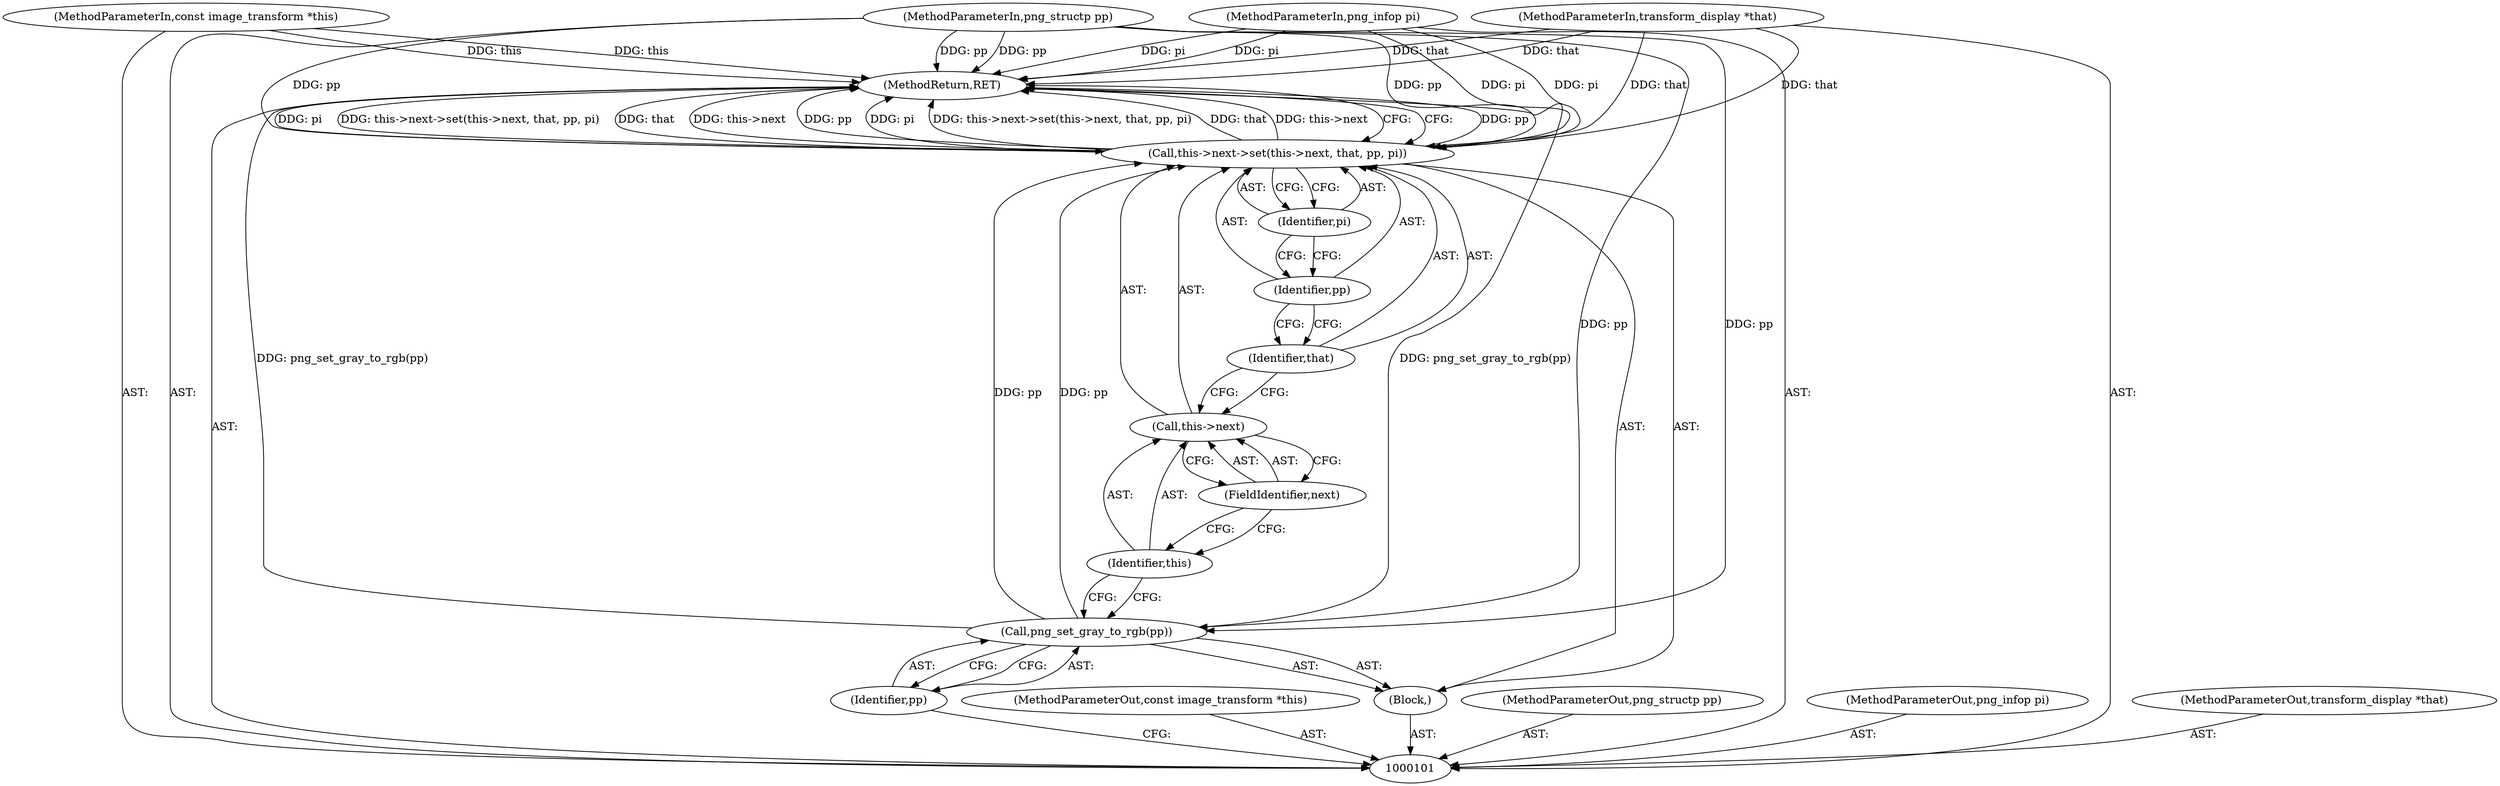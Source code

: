 digraph "0_Android_9d4853418ab2f754c2b63e091c29c5529b8b86ca_71" {
"1000116" [label="(MethodReturn,RET)"];
"1000102" [label="(MethodParameterIn,const image_transform *this)"];
"1000140" [label="(MethodParameterOut,const image_transform *this)"];
"1000104" [label="(MethodParameterIn,png_structp pp)"];
"1000142" [label="(MethodParameterOut,png_structp pp)"];
"1000105" [label="(MethodParameterIn,png_infop pi)"];
"1000143" [label="(MethodParameterOut,png_infop pi)"];
"1000103" [label="(MethodParameterIn,transform_display *that)"];
"1000141" [label="(MethodParameterOut,transform_display *that)"];
"1000106" [label="(Block,)"];
"1000108" [label="(Identifier,pp)"];
"1000107" [label="(Call,png_set_gray_to_rgb(pp))"];
"1000110" [label="(Call,this->next)"];
"1000111" [label="(Identifier,this)"];
"1000112" [label="(FieldIdentifier,next)"];
"1000113" [label="(Identifier,that)"];
"1000114" [label="(Identifier,pp)"];
"1000109" [label="(Call,this->next->set(this->next, that, pp, pi))"];
"1000115" [label="(Identifier,pi)"];
"1000116" -> "1000101"  [label="AST: "];
"1000116" -> "1000109"  [label="CFG: "];
"1000107" -> "1000116"  [label="DDG: png_set_gray_to_rgb(pp)"];
"1000104" -> "1000116"  [label="DDG: pp"];
"1000105" -> "1000116"  [label="DDG: pi"];
"1000109" -> "1000116"  [label="DDG: pp"];
"1000109" -> "1000116"  [label="DDG: pi"];
"1000109" -> "1000116"  [label="DDG: this->next->set(this->next, that, pp, pi)"];
"1000109" -> "1000116"  [label="DDG: that"];
"1000109" -> "1000116"  [label="DDG: this->next"];
"1000103" -> "1000116"  [label="DDG: that"];
"1000102" -> "1000116"  [label="DDG: this"];
"1000102" -> "1000101"  [label="AST: "];
"1000102" -> "1000116"  [label="DDG: this"];
"1000140" -> "1000101"  [label="AST: "];
"1000104" -> "1000101"  [label="AST: "];
"1000104" -> "1000116"  [label="DDG: pp"];
"1000104" -> "1000107"  [label="DDG: pp"];
"1000104" -> "1000109"  [label="DDG: pp"];
"1000142" -> "1000101"  [label="AST: "];
"1000105" -> "1000101"  [label="AST: "];
"1000105" -> "1000116"  [label="DDG: pi"];
"1000105" -> "1000109"  [label="DDG: pi"];
"1000143" -> "1000101"  [label="AST: "];
"1000103" -> "1000101"  [label="AST: "];
"1000103" -> "1000116"  [label="DDG: that"];
"1000103" -> "1000109"  [label="DDG: that"];
"1000141" -> "1000101"  [label="AST: "];
"1000106" -> "1000101"  [label="AST: "];
"1000107" -> "1000106"  [label="AST: "];
"1000109" -> "1000106"  [label="AST: "];
"1000108" -> "1000107"  [label="AST: "];
"1000108" -> "1000101"  [label="CFG: "];
"1000107" -> "1000108"  [label="CFG: "];
"1000107" -> "1000106"  [label="AST: "];
"1000107" -> "1000108"  [label="CFG: "];
"1000108" -> "1000107"  [label="AST: "];
"1000111" -> "1000107"  [label="CFG: "];
"1000107" -> "1000116"  [label="DDG: png_set_gray_to_rgb(pp)"];
"1000104" -> "1000107"  [label="DDG: pp"];
"1000107" -> "1000109"  [label="DDG: pp"];
"1000110" -> "1000109"  [label="AST: "];
"1000110" -> "1000112"  [label="CFG: "];
"1000111" -> "1000110"  [label="AST: "];
"1000112" -> "1000110"  [label="AST: "];
"1000113" -> "1000110"  [label="CFG: "];
"1000111" -> "1000110"  [label="AST: "];
"1000111" -> "1000107"  [label="CFG: "];
"1000112" -> "1000111"  [label="CFG: "];
"1000112" -> "1000110"  [label="AST: "];
"1000112" -> "1000111"  [label="CFG: "];
"1000110" -> "1000112"  [label="CFG: "];
"1000113" -> "1000109"  [label="AST: "];
"1000113" -> "1000110"  [label="CFG: "];
"1000114" -> "1000113"  [label="CFG: "];
"1000114" -> "1000109"  [label="AST: "];
"1000114" -> "1000113"  [label="CFG: "];
"1000115" -> "1000114"  [label="CFG: "];
"1000109" -> "1000106"  [label="AST: "];
"1000109" -> "1000115"  [label="CFG: "];
"1000110" -> "1000109"  [label="AST: "];
"1000113" -> "1000109"  [label="AST: "];
"1000114" -> "1000109"  [label="AST: "];
"1000115" -> "1000109"  [label="AST: "];
"1000116" -> "1000109"  [label="CFG: "];
"1000109" -> "1000116"  [label="DDG: pp"];
"1000109" -> "1000116"  [label="DDG: pi"];
"1000109" -> "1000116"  [label="DDG: this->next->set(this->next, that, pp, pi)"];
"1000109" -> "1000116"  [label="DDG: that"];
"1000109" -> "1000116"  [label="DDG: this->next"];
"1000103" -> "1000109"  [label="DDG: that"];
"1000107" -> "1000109"  [label="DDG: pp"];
"1000104" -> "1000109"  [label="DDG: pp"];
"1000105" -> "1000109"  [label="DDG: pi"];
"1000115" -> "1000109"  [label="AST: "];
"1000115" -> "1000114"  [label="CFG: "];
"1000109" -> "1000115"  [label="CFG: "];
}
